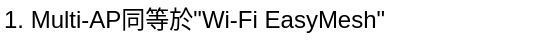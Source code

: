 <mxfile version="13.5.1" type="device" pages="4"><diagram id="nro69EfKhIjkndstvJvB" name="Information"><mxGraphModel dx="887" dy="766" grid="1" gridSize="10" guides="1" tooltips="1" connect="1" arrows="1" fold="1" page="1" pageScale="1" pageWidth="827" pageHeight="1169" math="0" shadow="0"><root><mxCell id="U9ALWOKjMOJqR4u2hYX9-0"/><mxCell id="U9ALWOKjMOJqR4u2hYX9-1" parent="U9ALWOKjMOJqR4u2hYX9-0"/><mxCell id="U9ALWOKjMOJqR4u2hYX9-3" value="1. Multi-AP同等於&quot;Wi-Fi EasyMesh&quot;" style="text;html=1;strokeColor=none;fillColor=none;align=left;verticalAlign=middle;whiteSpace=wrap;rounded=0;" vertex="1" parent="U9ALWOKjMOJqR4u2hYX9-1"><mxGeometry x="30" y="30" width="270" height="20" as="geometry"/></mxCell></root></mxGraphModel></diagram><diagram id="GA6ss9YayKdq0YCqYYae" name="Topology"><mxGraphModel dx="887" dy="766" grid="1" gridSize="10" guides="1" tooltips="1" connect="1" arrows="1" fold="1" page="1" pageScale="1" pageWidth="827" pageHeight="1169" math="0" shadow="0"><root><mxCell id="0"/><mxCell id="1" parent="0"/><mxCell id="ODtZFY2RHVCvnbGUfOAc-1" value="AP1" style="image;html=1;image=img/lib/clip_art/networking/Wireless_Router_128x128.png" vertex="1" parent="1"><mxGeometry x="50" y="80" width="80" height="80" as="geometry"/></mxCell><mxCell id="ODtZFY2RHVCvnbGUfOAc-2" value="AP2" style="image;html=1;image=img/lib/clip_art/networking/Wireless_Router_128x128.png" vertex="1" parent="1"><mxGeometry x="200" y="80" width="80" height="80" as="geometry"/></mxCell><mxCell id="ODtZFY2RHVCvnbGUfOAc-3" value="AP3" style="image;html=1;image=img/lib/clip_art/networking/Wireless_Router_128x128.png" vertex="1" parent="1"><mxGeometry x="130" y="220" width="80" height="80" as="geometry"/></mxCell><mxCell id="ODtZFY2RHVCvnbGUfOAc-4" value="AP4" style="image;html=1;image=img/lib/clip_art/networking/Wireless_Router_128x128.png" vertex="1" parent="1"><mxGeometry x="280" y="230" width="80" height="80" as="geometry"/></mxCell><mxCell id="ZEWlw_t4NN7vAdT_XBLR-1" value="Controller" style="image;html=1;image=img/lib/clip_art/networking/Wireless_Router_128x128.png" vertex="1" parent="1"><mxGeometry x="517" y="80" width="80" height="80" as="geometry"/></mxCell><mxCell id="ZEWlw_t4NN7vAdT_XBLR-2" value="Agent_1" style="image;html=1;image=img/lib/clip_art/networking/Wireless_Router_128x128.png" vertex="1" parent="1"><mxGeometry x="667" y="80" width="80" height="80" as="geometry"/></mxCell><mxCell id="ZEWlw_t4NN7vAdT_XBLR-3" value="Agent_2" style="image;html=1;image=img/lib/clip_art/networking/Wireless_Router_128x128.png" vertex="1" parent="1"><mxGeometry x="597" y="220" width="80" height="80" as="geometry"/></mxCell><mxCell id="ZEWlw_t4NN7vAdT_XBLR-4" value="Agent_3" style="image;html=1;image=img/lib/clip_art/networking/Wireless_Router_128x128.png" vertex="1" parent="1"><mxGeometry x="747" y="230" width="80" height="80" as="geometry"/></mxCell><mxCell id="ZEWlw_t4NN7vAdT_XBLR-5" value="" style="shape=flexArrow;endArrow=classic;html=1;" edge="1" parent="1"><mxGeometry width="50" height="50" relative="1" as="geometry"><mxPoint x="410" y="220" as="sourcePoint"/><mxPoint x="490" y="220" as="targetPoint"/></mxGeometry></mxCell></root></mxGraphModel></diagram><diagram id="woeNva_oBXfyFM7_kx1Y" name="Reference"><mxGraphModel dx="887" dy="766" grid="1" gridSize="10" guides="1" tooltips="1" connect="1" arrows="1" fold="1" page="1" pageScale="1" pageWidth="827" pageHeight="1169" math="0" shadow="0"><root><mxCell id="4VZEXoc807ak_G5YGr-H-0"/><mxCell id="4VZEXoc807ak_G5YGr-H-1" parent="4VZEXoc807ak_G5YGr-H-0"/><mxCell id="H9NLNged3GZ2bTG-BVAK-0" value="&lt;h1&gt;Reference&lt;/h1&gt;&lt;p&gt;1.&amp;nbsp;Wi-Fi_EasyMesh_Specification_v3.pdf&lt;/p&gt;" style="text;html=1;strokeColor=none;fillColor=none;spacing=5;spacingTop=-20;whiteSpace=wrap;overflow=hidden;rounded=0;" vertex="1" parent="4VZEXoc807ak_G5YGr-H-1"><mxGeometry x="40" y="120" width="600" height="120" as="geometry"/></mxCell></root></mxGraphModel></diagram><diagram id="rgJ9t9B89dQd1phDKb3N" name="EasyMesh specification release"><mxGraphModel dx="887" dy="766" grid="1" gridSize="10" guides="1" tooltips="1" connect="1" arrows="1" fold="1" page="1" pageScale="1" pageWidth="827" pageHeight="1169" math="0" shadow="0"><root><mxCell id="QdBMixfRo6G5sMw62Zxj-0"/><mxCell id="QdBMixfRo6G5sMw62Zxj-1" parent="QdBMixfRo6G5sMw62Zxj-0"/><mxCell id="QdBMixfRo6G5sMw62Zxj-2" value="EasyMesh R1" style="rounded=0;whiteSpace=wrap;html=1;align=left;" vertex="1" parent="QdBMixfRo6G5sMw62Zxj-1"><mxGeometry x="80" y="280" width="80" height="30" as="geometry"/></mxCell><mxCell id="QdBMixfRo6G5sMw62Zxj-4" value="2018-6-18" style="rounded=0;whiteSpace=wrap;html=1;align=left;" vertex="1" parent="QdBMixfRo6G5sMw62Zxj-1"><mxGeometry x="160" y="280" width="80" height="30" as="geometry"/></mxCell><mxCell id="QdBMixfRo6G5sMw62Zxj-11" value="EasyMesh R2" style="rounded=0;whiteSpace=wrap;html=1;align=left;" vertex="1" parent="QdBMixfRo6G5sMw62Zxj-1"><mxGeometry x="80" y="310" width="80" height="30" as="geometry"/></mxCell><mxCell id="QdBMixfRo6G5sMw62Zxj-12" value="2019-12-18" style="rounded=0;whiteSpace=wrap;html=1;align=left;" vertex="1" parent="QdBMixfRo6G5sMw62Zxj-1"><mxGeometry x="160" y="310" width="80" height="30" as="geometry"/></mxCell><mxCell id="QdBMixfRo6G5sMw62Zxj-13" value="EasyMesh R3" style="rounded=0;whiteSpace=wrap;html=1;align=left;" vertex="1" parent="QdBMixfRo6G5sMw62Zxj-1"><mxGeometry x="80" y="340" width="80" height="30" as="geometry"/></mxCell><mxCell id="QdBMixfRo6G5sMw62Zxj-14" value="2020-12-07" style="rounded=0;whiteSpace=wrap;html=1;align=left;" vertex="1" parent="QdBMixfRo6G5sMw62Zxj-1"><mxGeometry x="160" y="340" width="80" height="30" as="geometry"/></mxCell></root></mxGraphModel></diagram></mxfile>
